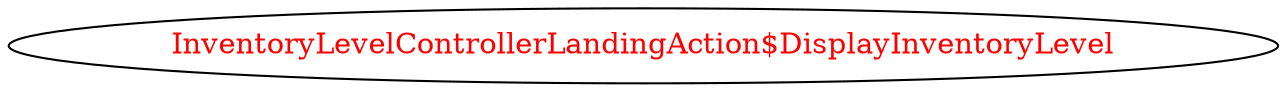 digraph dependencyGraph {
 concentrate=true;
 ranksep="2.0";
 rankdir="LR"; 
 splines="ortho";
"InventoryLevelControllerLandingAction$DisplayInventoryLevel" [fontcolor="red"];
}